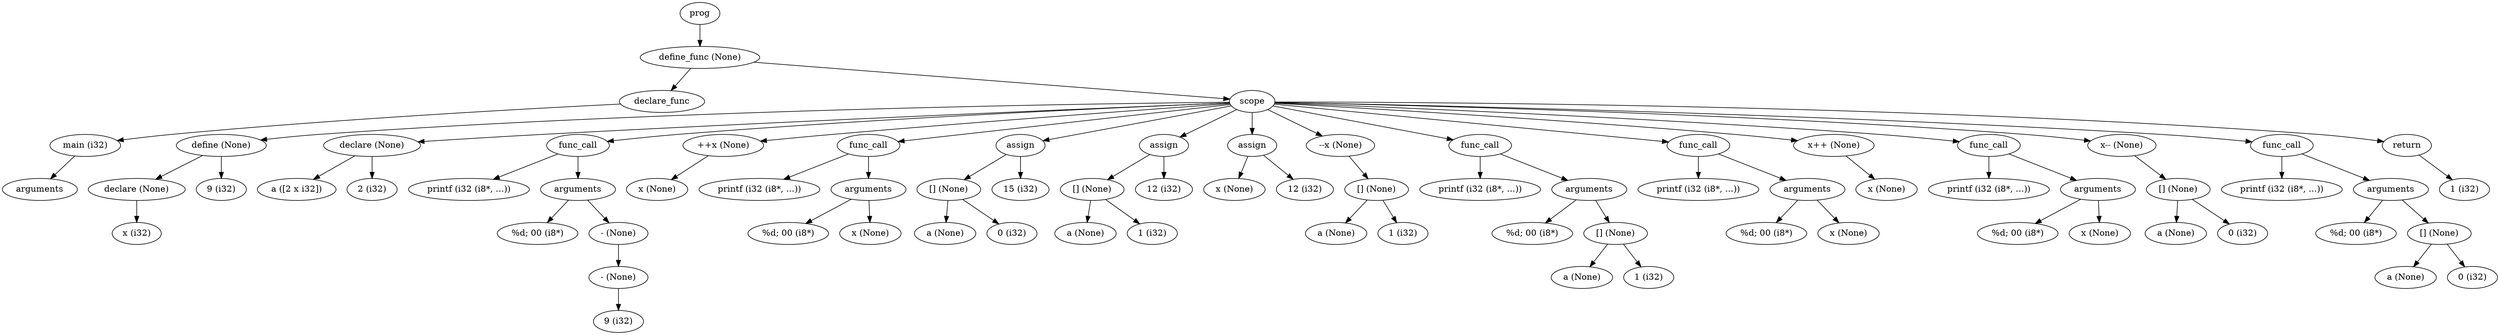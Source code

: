 digraph AST {
	node0[label="prog"]
	node1[label="define_func (None)"]
	node0->node1
	node2[label="declare_func"]
	node1->node2
	node3[label="main (i32)"]
	node2->node3
	node4[label="arguments"]
	node3->node4
	node5[label="scope"]
	node1->node5
	node6[label="define (None)"]
	node5->node6
	node7[label="declare (None)"]
	node6->node7
	node8[label="x (i32)"]
	node7->node8
	node9[label="9 (i32)"]
	node6->node9
	node10[label="declare (None)"]
	node5->node10
	node11[label="a ([2 x i32])"]
	node10->node11
	node12[label="2 (i32)"]
	node10->node12
	node13[label="func_call"]
	node5->node13
	node14[label="printf (i32 (i8*, ...))"]
	node13->node14
	node15[label="arguments"]
	node13->node15
	node16[label="%d; \00 (i8*)"]
	node15->node16
	node17[label="- (None)"]
	node15->node17
	node18[label="- (None)"]
	node17->node18
	node19[label="9 (i32)"]
	node18->node19
	node20[label="++x (None)"]
	node5->node20
	node21[label="x (None)"]
	node20->node21
	node22[label="func_call"]
	node5->node22
	node23[label="printf (i32 (i8*, ...))"]
	node22->node23
	node24[label="arguments"]
	node22->node24
	node25[label="%d; \00 (i8*)"]
	node24->node25
	node26[label="x (None)"]
	node24->node26
	node27[label="assign"]
	node5->node27
	node28[label="[] (None)"]
	node27->node28
	node29[label="a (None)"]
	node28->node29
	node30[label="0 (i32)"]
	node28->node30
	node31[label="15 (i32)"]
	node27->node31
	node32[label="assign"]
	node5->node32
	node33[label="[] (None)"]
	node32->node33
	node34[label="a (None)"]
	node33->node34
	node35[label="1 (i32)"]
	node33->node35
	node36[label="12 (i32)"]
	node32->node36
	node37[label="assign"]
	node5->node37
	node38[label="x (None)"]
	node37->node38
	node39[label="12 (i32)"]
	node37->node39
	node40[label="--x (None)"]
	node5->node40
	node41[label="[] (None)"]
	node40->node41
	node42[label="a (None)"]
	node41->node42
	node43[label="1 (i32)"]
	node41->node43
	node44[label="func_call"]
	node5->node44
	node45[label="printf (i32 (i8*, ...))"]
	node44->node45
	node46[label="arguments"]
	node44->node46
	node47[label="%d; \00 (i8*)"]
	node46->node47
	node48[label="[] (None)"]
	node46->node48
	node49[label="a (None)"]
	node48->node49
	node50[label="1 (i32)"]
	node48->node50
	node51[label="func_call"]
	node5->node51
	node52[label="printf (i32 (i8*, ...))"]
	node51->node52
	node53[label="arguments"]
	node51->node53
	node54[label="%d; \00 (i8*)"]
	node53->node54
	node55[label="x (None)"]
	node53->node55
	node56[label="x++ (None)"]
	node5->node56
	node57[label="x (None)"]
	node56->node57
	node58[label="func_call"]
	node5->node58
	node59[label="printf (i32 (i8*, ...))"]
	node58->node59
	node60[label="arguments"]
	node58->node60
	node61[label="%d; \00 (i8*)"]
	node60->node61
	node62[label="x (None)"]
	node60->node62
	node63[label="x-- (None)"]
	node5->node63
	node64[label="[] (None)"]
	node63->node64
	node65[label="a (None)"]
	node64->node65
	node66[label="0 (i32)"]
	node64->node66
	node67[label="func_call"]
	node5->node67
	node68[label="printf (i32 (i8*, ...))"]
	node67->node68
	node69[label="arguments"]
	node67->node69
	node70[label="%d; \00 (i8*)"]
	node69->node70
	node71[label="[] (None)"]
	node69->node71
	node72[label="a (None)"]
	node71->node72
	node73[label="0 (i32)"]
	node71->node73
	node74[label="return"]
	node5->node74
	node75[label="1 (i32)"]
	node74->node75
}